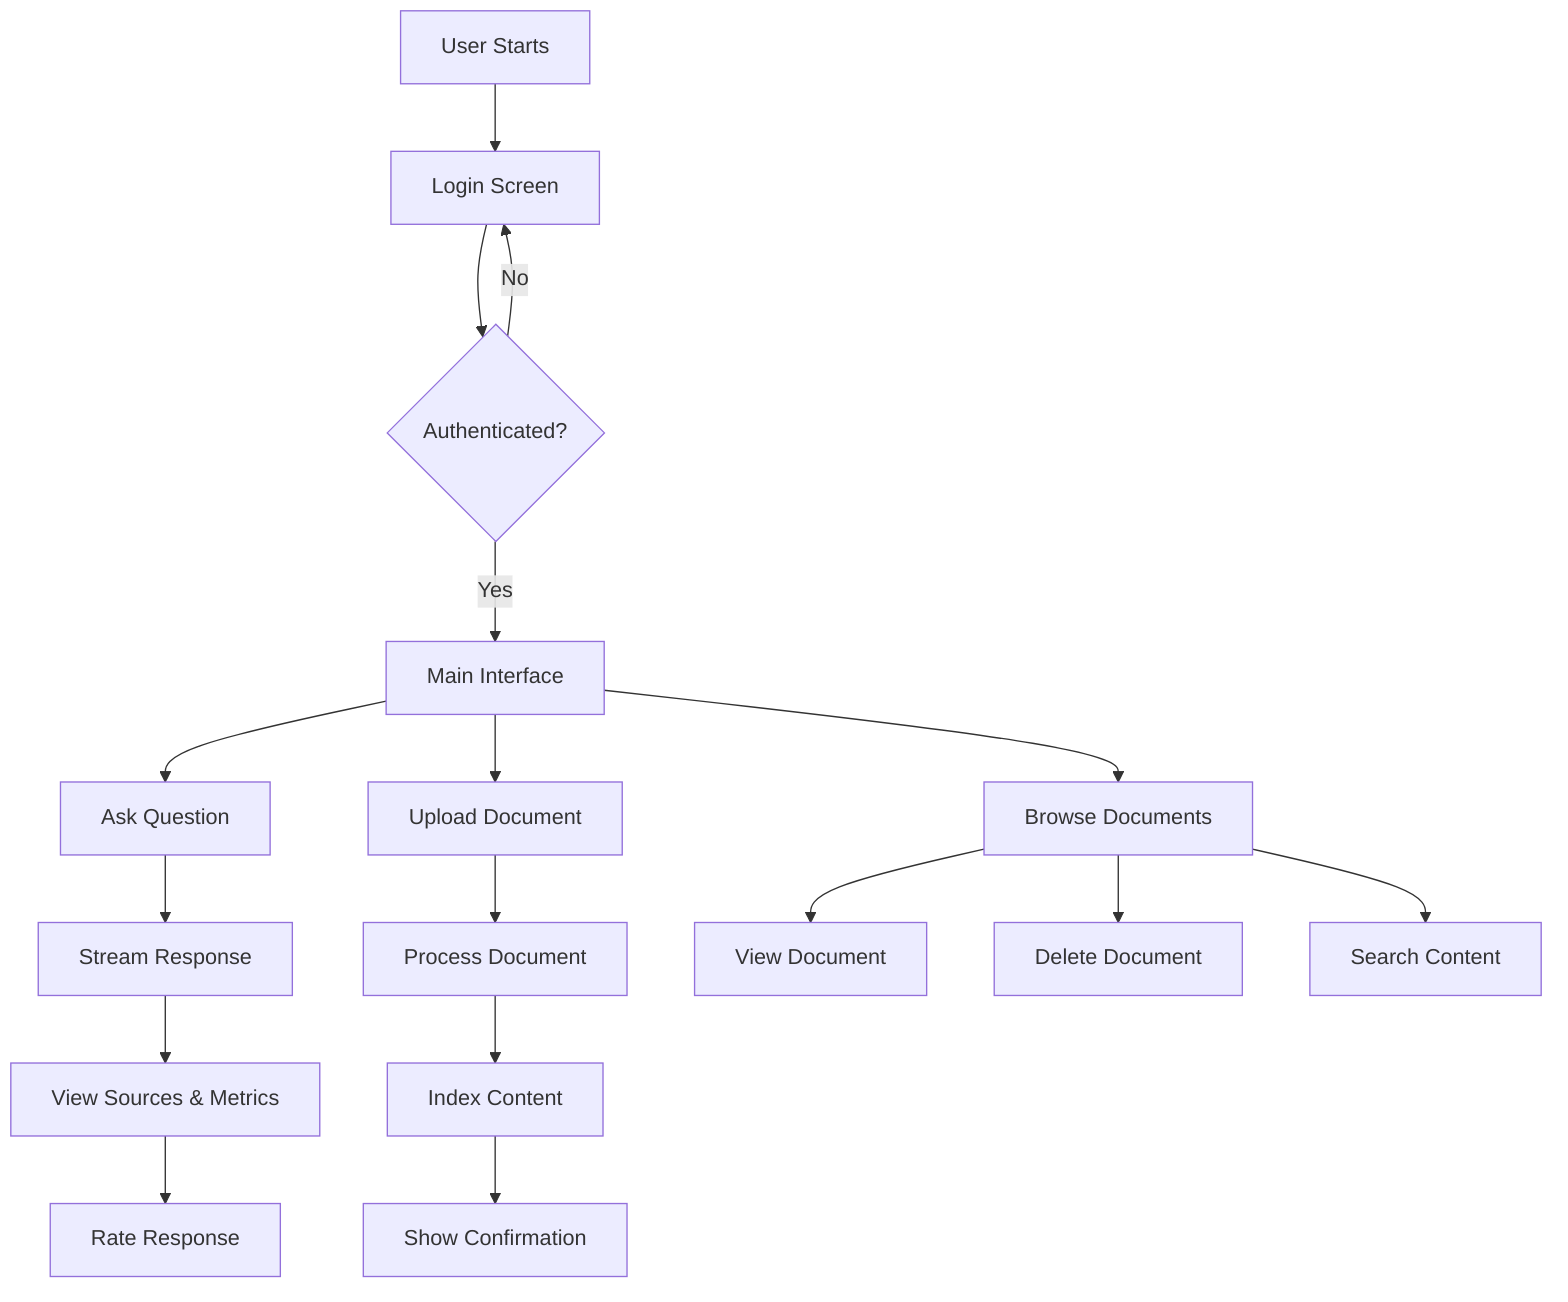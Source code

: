 flowchart TB
    Start[User Starts] --> Login[Login Screen]
    Login --> Auth{Authenticated?}
    Auth -->|No| Login
    Auth -->|Yes| Main[Main Interface]
    
    Main --> Query[Ask Question]
    Main --> Upload[Upload Document]
    Main --> Browse[Browse Documents]
    
    Query --> Stream[Stream Response]
    Stream --> Feedback[View Sources & Metrics]
    Feedback --> Rate[Rate Response]
    
    Upload --> Process[Process Document]
    Process --> Index[Index Content]
    Index --> Confirm[Show Confirmation]
    
    Browse --> View[View Document]
    Browse --> Delete[Delete Document]
    Browse --> Search[Search Content]